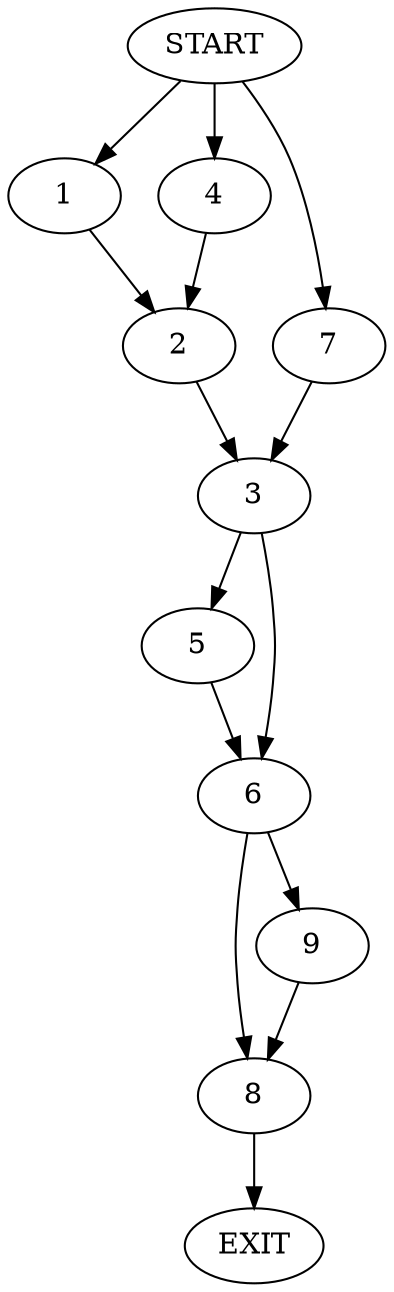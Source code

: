 digraph {
0 [label="START"]
10 [label="EXIT"]
0 -> 1
1 -> 2
2 -> 3
0 -> 4
4 -> 2
3 -> 5
3 -> 6
0 -> 7
7 -> 3
6 -> 8
6 -> 9
5 -> 6
9 -> 8
8 -> 10
}
